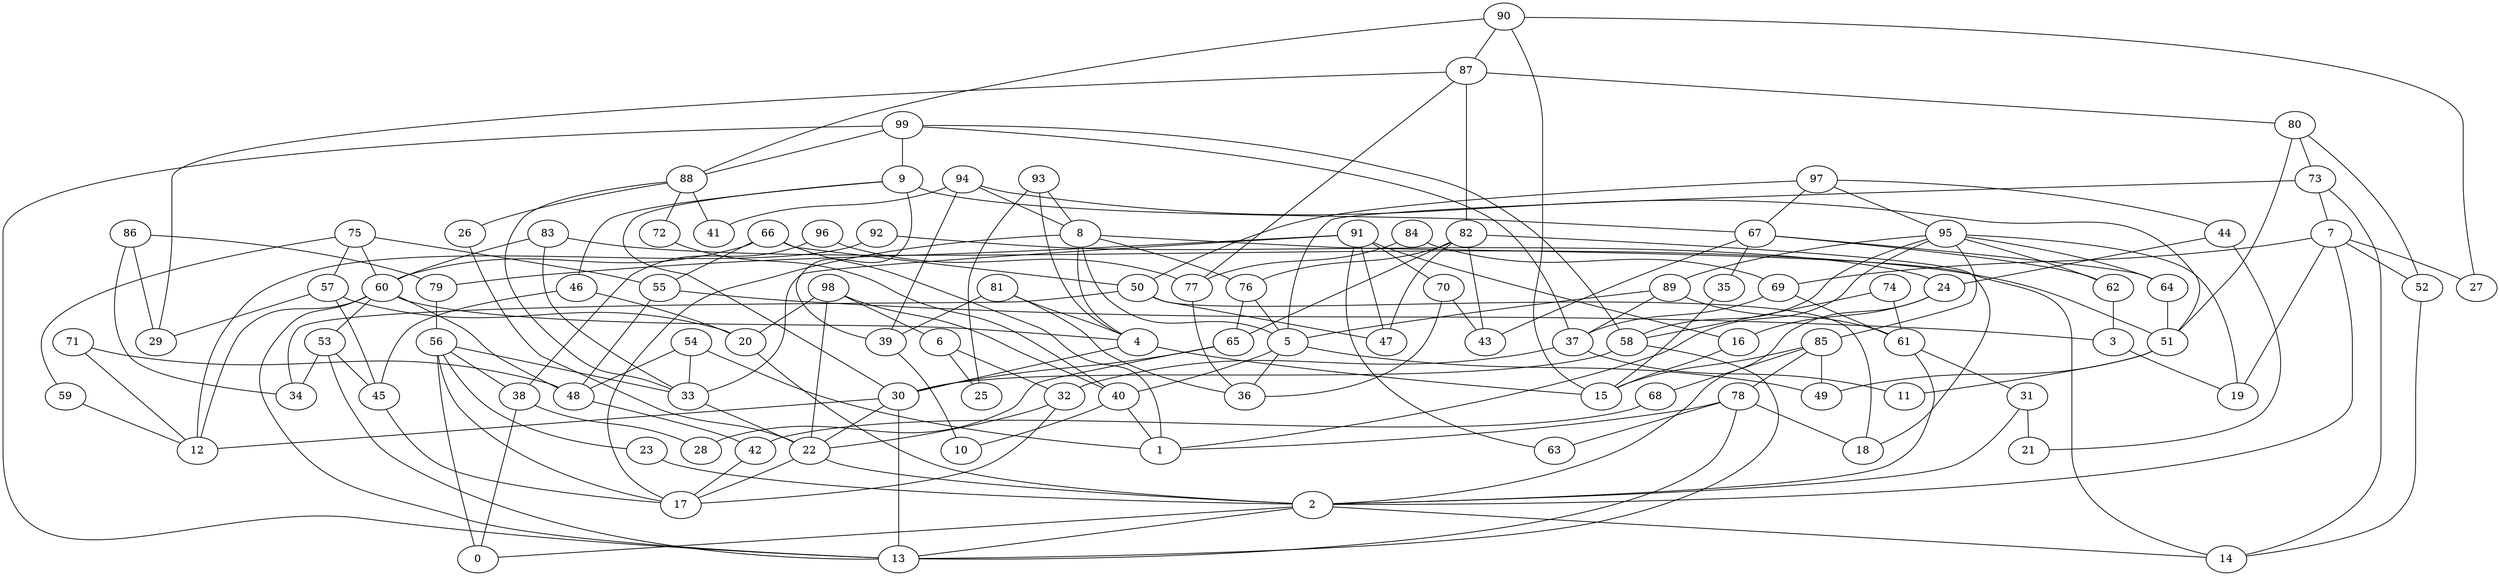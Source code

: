 digraph GG_graph {

subgraph G_graph {
edge [color = black]
"80" -> "52" [dir = none]
"80" -> "51" [dir = none]
"80" -> "73" [dir = none]
"83" -> "33" [dir = none]
"83" -> "60" [dir = none]
"83" -> "51" [dir = none]
"75" -> "59" [dir = none]
"75" -> "55" [dir = none]
"75" -> "57" [dir = none]
"75" -> "60" [dir = none]
"60" -> "12" [dir = none]
"60" -> "13" [dir = none]
"60" -> "53" [dir = none]
"60" -> "4" [dir = none]
"60" -> "48" [dir = none]
"52" -> "14" [dir = none]
"73" -> "14" [dir = none]
"73" -> "7" [dir = none]
"73" -> "5" [dir = none]
"96" -> "77" [dir = none]
"96" -> "38" [dir = none]
"53" -> "45" [dir = none]
"53" -> "13" [dir = none]
"53" -> "34" [dir = none]
"3" -> "19" [dir = none]
"62" -> "3" [dir = none]
"55" -> "3" [dir = none]
"55" -> "48" [dir = none]
"42" -> "17" [dir = none]
"91" -> "47" [dir = none]
"91" -> "79" [dir = none]
"91" -> "16" [dir = none]
"91" -> "33" [dir = none]
"91" -> "70" [dir = none]
"91" -> "63" [dir = none]
"97" -> "44" [dir = none]
"97" -> "67" [dir = none]
"97" -> "95" [dir = none]
"97" -> "50" [dir = none]
"92" -> "12" [dir = none]
"92" -> "24" [dir = none]
"51" -> "49" [dir = none]
"51" -> "11" [dir = none]
"90" -> "27" [dir = none]
"90" -> "88" [dir = none]
"90" -> "87" [dir = none]
"90" -> "15" [dir = none]
"70" -> "36" [dir = none]
"70" -> "43" [dir = none]
"66" -> "50" [dir = none]
"66" -> "60" [dir = none]
"66" -> "55" [dir = none]
"66" -> "1" [dir = none]
"40" -> "10" [dir = none]
"40" -> "1" [dir = none]
"26" -> "22" [dir = none]
"23" -> "2" [dir = none]
"94" -> "41" [dir = none]
"94" -> "51" [dir = none]
"94" -> "8" [dir = none]
"94" -> "39" [dir = none]
"88" -> "26" [dir = none]
"88" -> "33" [dir = none]
"88" -> "72" [dir = none]
"88" -> "41" [dir = none]
"39" -> "10" [dir = none]
"31" -> "21" [dir = none]
"31" -> "2" [dir = none]
"45" -> "17" [dir = none]
"57" -> "29" [dir = none]
"57" -> "45" [dir = none]
"57" -> "20" [dir = none]
"58" -> "13" [dir = none]
"58" -> "30" [dir = none]
"30" -> "13" [dir = none]
"30" -> "12" [dir = none]
"30" -> "22" [dir = none]
"84" -> "69" [dir = none]
"84" -> "77" [dir = none]
"65" -> "28" [dir = none]
"65" -> "30" [dir = none]
"7" -> "19" [dir = none]
"7" -> "2" [dir = none]
"7" -> "69" [dir = none]
"7" -> "52" [dir = none]
"7" -> "27" [dir = none]
"71" -> "48" [dir = none]
"71" -> "12" [dir = none]
"50" -> "34" [dir = none]
"50" -> "18" [dir = none]
"67" -> "62" [dir = none]
"67" -> "35" [dir = none]
"67" -> "43" [dir = none]
"67" -> "64" [dir = none]
"59" -> "12" [dir = none]
"89" -> "37" [dir = none]
"89" -> "5" [dir = none]
"89" -> "61" [dir = none]
"98" -> "20" [dir = none]
"98" -> "40" [dir = none]
"98" -> "22" [dir = none]
"98" -> "6" [dir = none]
"82" -> "65" [dir = none]
"82" -> "76" [dir = none]
"82" -> "43" [dir = none]
"82" -> "47" [dir = none]
"82" -> "18" [dir = none]
"64" -> "51" [dir = none]
"20" -> "2" [dir = none]
"86" -> "29" [dir = none]
"86" -> "34" [dir = none]
"86" -> "79" [dir = none]
"87" -> "77" [dir = none]
"87" -> "80" [dir = none]
"87" -> "82" [dir = none]
"87" -> "29" [dir = none]
"24" -> "2" [dir = none]
"24" -> "16" [dir = none]
"38" -> "0" [dir = none]
"38" -> "28" [dir = none]
"61" -> "2" [dir = none]
"61" -> "31" [dir = none]
"48" -> "42" [dir = none]
"79" -> "56" [dir = none]
"56" -> "23" [dir = none]
"56" -> "0" [dir = none]
"56" -> "38" [dir = none]
"56" -> "17" [dir = none]
"56" -> "33" [dir = none]
"99" -> "58" [dir = none]
"99" -> "13" [dir = none]
"99" -> "88" [dir = none]
"99" -> "9" [dir = none]
"99" -> "37" [dir = none]
"68" -> "42" [dir = none]
"6" -> "25" [dir = none]
"6" -> "32" [dir = none]
"33" -> "22" [dir = none]
"2" -> "13" [dir = none]
"2" -> "14" [dir = none]
"2" -> "0" [dir = none]
"44" -> "24" [dir = none]
"44" -> "21" [dir = none]
"72" -> "40" [dir = none]
"93" -> "8" [dir = none]
"93" -> "4" [dir = none]
"93" -> "25" [dir = none]
"9" -> "39" [dir = none]
"9" -> "30" [dir = none]
"9" -> "46" [dir = none]
"9" -> "67" [dir = none]
"85" -> "15" [dir = none]
"85" -> "78" [dir = none]
"85" -> "49" [dir = none]
"85" -> "68" [dir = none]
"22" -> "17" [dir = none]
"22" -> "2" [dir = none]
"54" -> "33" [dir = none]
"54" -> "48" [dir = none]
"35" -> "15" [dir = none]
"8" -> "14" [dir = none]
"8" -> "76" [dir = none]
"8" -> "17" [dir = none]
"8" -> "5" [dir = none]
"8" -> "4" [dir = none]
"4" -> "30" [dir = none]
"4" -> "15" [dir = none]
"16" -> "15" [dir = none]
"32" -> "22" [dir = none]
"32" -> "17" [dir = none]
"46" -> "20" [dir = none]
"46" -> "45" [dir = none]
"37" -> "11" [dir = none]
"37" -> "32" [dir = none]
"78" -> "63" [dir = none]
"78" -> "1" [dir = none]
"78" -> "18" [dir = none]
"78" -> "13" [dir = none]
"76" -> "65" [dir = none]
"76" -> "5" [dir = none]
"69" -> "37" [dir = none]
"69" -> "61" [dir = none]
"95" -> "85" [dir = none]
"95" -> "89" [dir = none]
"95" -> "1" [dir = none]
"95" -> "19" [dir = none]
"95" -> "62" [dir = none]
"95" -> "58" [dir = none]
"95" -> "64" [dir = none]
"81" -> "4" [dir = none]
"81" -> "36" [dir = none]
"81" -> "39" [dir = none]
"77" -> "36" [dir = none]
"5" -> "49" [dir = none]
"5" -> "40" [dir = none]
"5" -> "36" [dir = none]
"74" -> "58" [dir = none]
"74" -> "61" [dir = none]
"50" -> "47" [dir = none]
"54" -> "1" [dir = none]
}

}

